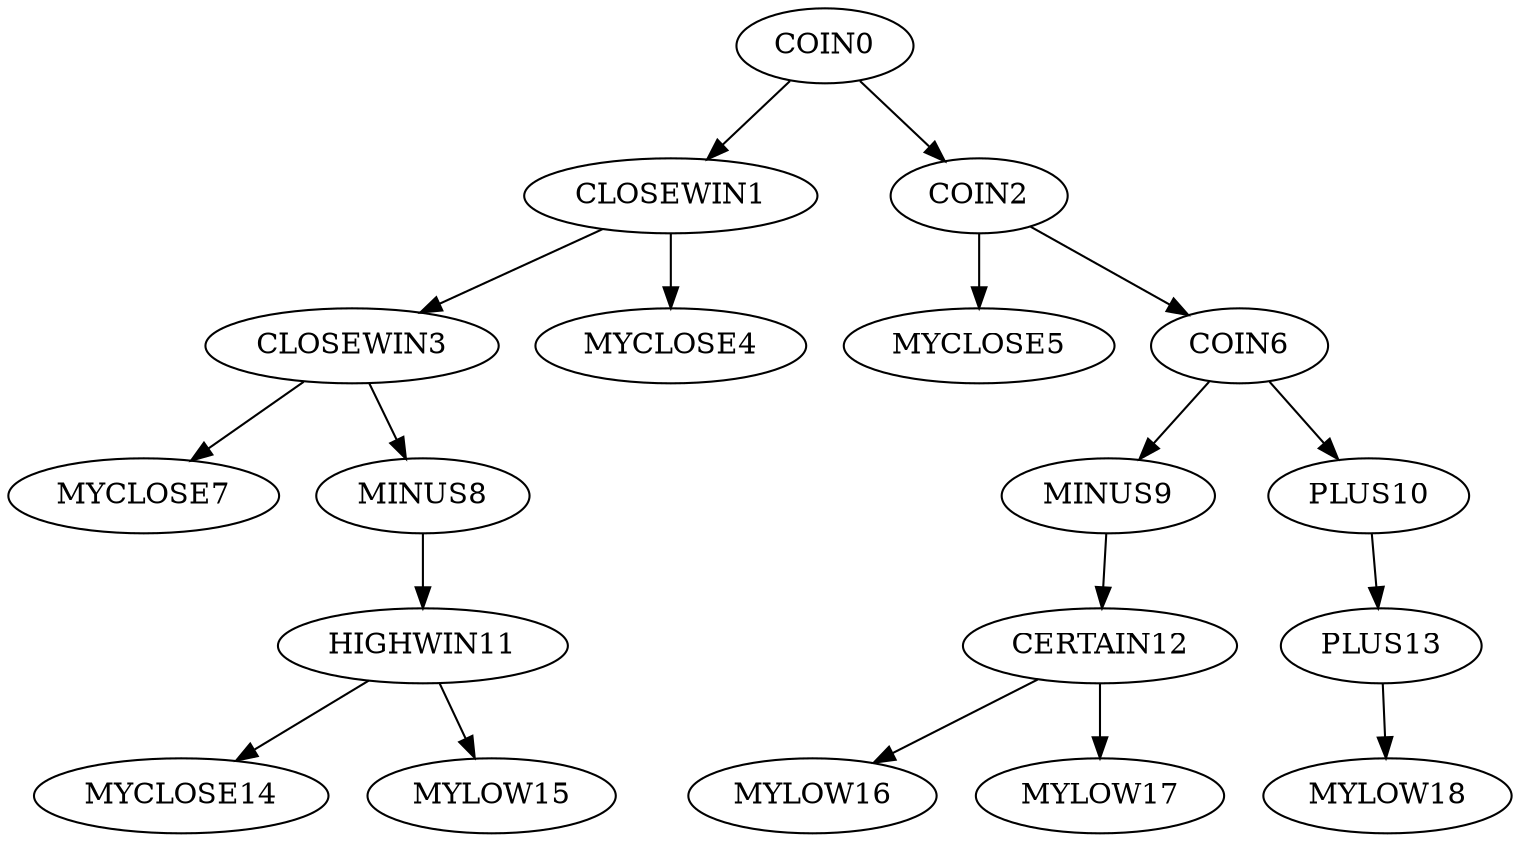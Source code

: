 digraph T {
	COIN0 -> CLOSEWIN1;
	COIN0 -> COIN2;
	CLOSEWIN1 -> CLOSEWIN3;
	CLOSEWIN1 -> MYCLOSE4;
	COIN2 -> MYCLOSE5;
	COIN2 -> COIN6;
	CLOSEWIN3 -> MYCLOSE7;
	CLOSEWIN3 -> MINUS8;
	COIN6 -> MINUS9;
	COIN6 -> PLUS10;
	MINUS8 -> HIGHWIN11;
	MINUS9 -> CERTAIN12;
	PLUS10 -> PLUS13;
	HIGHWIN11 -> MYCLOSE14;
	HIGHWIN11 -> MYLOW15;
	CERTAIN12 -> MYLOW16;
	CERTAIN12 -> MYLOW17;
	PLUS13 -> MYLOW18;
}